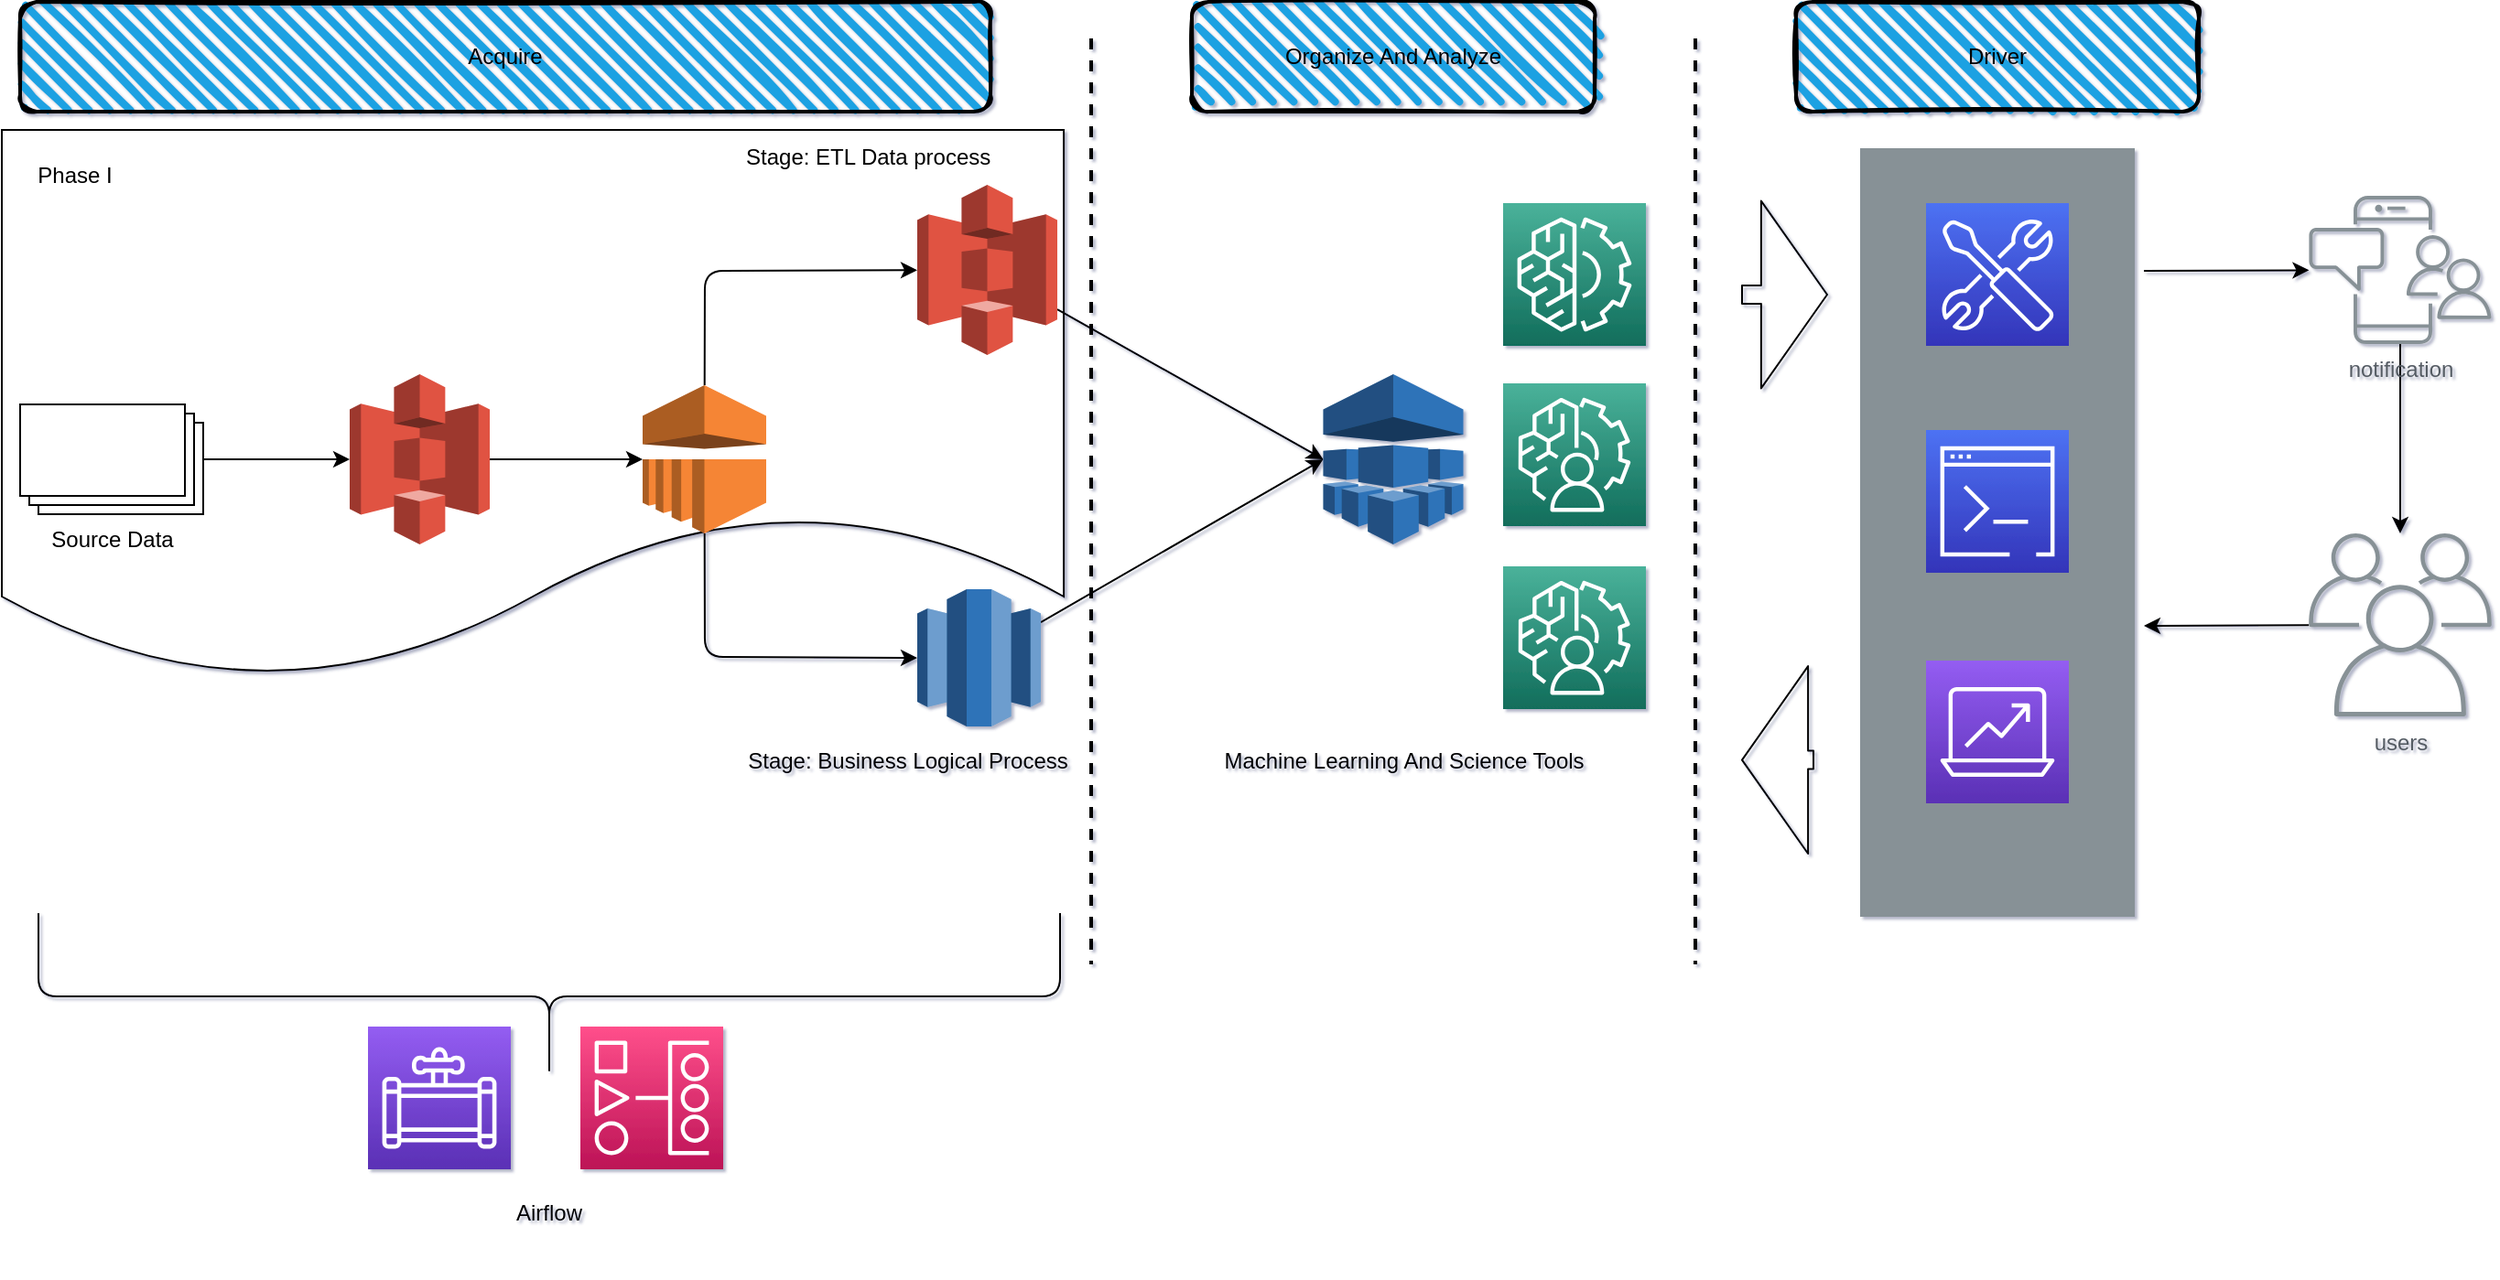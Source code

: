 <mxfile>
    <diagram id="jsE7G9Qx29pa8bv66jLu" name="Project Infra">
        <mxGraphModel dx="1755" dy="678" grid="0" gridSize="10" guides="1" tooltips="1" connect="0" arrows="1" fold="1" page="0" pageScale="1" pageWidth="827" pageHeight="1169" math="0" shadow="1">
            <root>
                <mxCell id="0"/>
                <mxCell id="1" parent="0"/>
                <mxCell id="45" value="" style="shape=document;whiteSpace=wrap;html=1;boundedLbl=1;fontColor=default;" parent="1" vertex="1">
                    <mxGeometry x="-756" y="119" width="580" height="300" as="geometry"/>
                </mxCell>
                <mxCell id="36" style="edgeStyle=none;html=1;fontColor=default;" parent="1" target="15" edge="1">
                    <mxGeometry relative="1" as="geometry">
                        <mxPoint x="414" y="196" as="sourcePoint"/>
                    </mxGeometry>
                </mxCell>
                <mxCell id="34" value="" style="whiteSpace=wrap;html=1;verticalAlign=top;fillColor=#879196;strokeColor=none;fontColor=default;sketch=0;gradientColor=none;dashed=0;fontStyle=0;" parent="1" vertex="1">
                    <mxGeometry x="259" y="129" width="150" height="420" as="geometry"/>
                </mxCell>
                <mxCell id="5" value="" style="edgeStyle=none;html=1;" parent="1" source="2" target="4" edge="1">
                    <mxGeometry relative="1" as="geometry"/>
                </mxCell>
                <mxCell id="2" value="Source Data" style="verticalLabelPosition=bottom;verticalAlign=top;html=1;shape=mxgraph.basic.layered_rect;dx=10;outlineConnect=0;" parent="1" vertex="1">
                    <mxGeometry x="-746" y="269" width="100" height="60" as="geometry"/>
                </mxCell>
                <mxCell id="7" value="" style="edgeStyle=none;html=1;" parent="1" source="4" target="6" edge="1">
                    <mxGeometry relative="1" as="geometry"/>
                </mxCell>
                <mxCell id="4" value="" style="outlineConnect=0;dashed=0;verticalLabelPosition=bottom;verticalAlign=top;align=center;html=1;shape=mxgraph.aws3.s3;fillColor=#E05243;gradientColor=none;" parent="1" vertex="1">
                    <mxGeometry x="-566" y="252.5" width="76.5" height="93" as="geometry"/>
                </mxCell>
                <mxCell id="9" value="" style="edgeStyle=none;html=1;" parent="1" source="6" target="8" edge="1">
                    <mxGeometry relative="1" as="geometry">
                        <Array as="points">
                            <mxPoint x="-372" y="196"/>
                        </Array>
                    </mxGeometry>
                </mxCell>
                <mxCell id="11" style="edgeStyle=none;html=1;entryX=0;entryY=0.5;entryDx=0;entryDy=0;entryPerimeter=0;" parent="1" source="6" target="10" edge="1">
                    <mxGeometry relative="1" as="geometry">
                        <Array as="points">
                            <mxPoint x="-372" y="407"/>
                        </Array>
                    </mxGeometry>
                </mxCell>
                <mxCell id="6" value="" style="outlineConnect=0;dashed=0;verticalLabelPosition=bottom;verticalAlign=top;align=center;html=1;shape=mxgraph.aws3.emr;fillColor=#F58534;gradientColor=none;" parent="1" vertex="1">
                    <mxGeometry x="-406" y="258.5" width="67.5" height="81" as="geometry"/>
                </mxCell>
                <mxCell id="17" style="edgeStyle=none;html=1;entryX=0;entryY=0.5;entryDx=0;entryDy=0;entryPerimeter=0;" parent="1" source="8" target="16" edge="1">
                    <mxGeometry relative="1" as="geometry"/>
                </mxCell>
                <mxCell id="8" value="" style="outlineConnect=0;dashed=0;verticalLabelPosition=bottom;verticalAlign=top;align=center;html=1;shape=mxgraph.aws3.s3;fillColor=#E05243;gradientColor=none;" parent="1" vertex="1">
                    <mxGeometry x="-256" y="149" width="76.5" height="93" as="geometry"/>
                </mxCell>
                <mxCell id="18" style="edgeStyle=none;html=1;entryX=0;entryY=0.5;entryDx=0;entryDy=0;entryPerimeter=0;" parent="1" source="10" target="16" edge="1">
                    <mxGeometry relative="1" as="geometry"/>
                </mxCell>
                <mxCell id="10" value="" style="outlineConnect=0;dashed=0;verticalLabelPosition=bottom;verticalAlign=top;align=center;html=1;shape=mxgraph.aws3.redshift;fillColor=#2E73B8;gradientColor=none;" parent="1" vertex="1">
                    <mxGeometry x="-256" y="370" width="67.5" height="75" as="geometry"/>
                </mxCell>
                <mxCell id="12" value="Stage:&amp;nbsp;Business Logical Process" style="text;html=1;strokeColor=none;fillColor=none;align=center;verticalAlign=middle;whiteSpace=wrap;rounded=0;" parent="1" vertex="1">
                    <mxGeometry x="-356" y="449" width="190" height="30" as="geometry"/>
                </mxCell>
                <mxCell id="13" value="Stage: ETL Data process&amp;nbsp;" style="text;html=1;strokeColor=none;fillColor=none;align=center;verticalAlign=middle;whiteSpace=wrap;rounded=0;" parent="1" vertex="1">
                    <mxGeometry x="-376" y="119" width="190" height="30" as="geometry"/>
                </mxCell>
                <mxCell id="35" value="" style="edgeStyle=none;html=1;" parent="1" source="14" edge="1">
                    <mxGeometry relative="1" as="geometry">
                        <mxPoint x="414" y="390" as="targetPoint"/>
                    </mxGeometry>
                </mxCell>
                <mxCell id="14" value="users" style="sketch=0;outlineConnect=0;gradientColor=none;fontColor=#545B64;strokeColor=none;fillColor=#879196;dashed=0;verticalLabelPosition=bottom;verticalAlign=top;align=center;html=1;fontSize=12;fontStyle=0;aspect=fixed;shape=mxgraph.aws4.illustration_users;pointerEvents=1" parent="1" vertex="1">
                    <mxGeometry x="504" y="339.5" width="100" height="100" as="geometry"/>
                </mxCell>
                <mxCell id="33" value="" style="edgeStyle=none;html=1;" parent="1" source="15" target="14" edge="1">
                    <mxGeometry relative="1" as="geometry"/>
                </mxCell>
                <mxCell id="15" value="notification" style="sketch=0;outlineConnect=0;gradientColor=none;fontColor=#545B64;strokeColor=none;fillColor=#879196;dashed=0;verticalLabelPosition=bottom;verticalAlign=top;align=center;html=1;fontSize=12;fontStyle=0;aspect=fixed;shape=mxgraph.aws4.illustration_notification;pointerEvents=1" parent="1" vertex="1">
                    <mxGeometry x="504" y="155" width="100" height="81" as="geometry"/>
                </mxCell>
                <mxCell id="16" value="" style="outlineConnect=0;dashed=0;verticalLabelPosition=bottom;verticalAlign=top;align=center;html=1;shape=mxgraph.aws3.machine_learning;fillColor=#2E73B8;gradientColor=none;" parent="1" vertex="1">
                    <mxGeometry x="-34.25" y="252.5" width="76.5" height="93" as="geometry"/>
                </mxCell>
                <mxCell id="19" value="Acquire" style="rounded=1;whiteSpace=wrap;html=1;strokeWidth=2;fillWeight=4;hachureGap=8;hachureAngle=45;fillColor=#1ba1e2;sketch=1;" parent="1" vertex="1">
                    <mxGeometry x="-746" y="49" width="530" height="60" as="geometry"/>
                </mxCell>
                <mxCell id="20" value="Organize And Analyze" style="rounded=1;whiteSpace=wrap;html=1;strokeWidth=2;fillWeight=4;hachureGap=8;hachureAngle=45;fillColor=#1ba1e2;sketch=1;" parent="1" vertex="1">
                    <mxGeometry x="-106" y="49" width="220" height="60" as="geometry"/>
                </mxCell>
                <mxCell id="22" value="" style="line;strokeWidth=2;direction=south;html=1;dashed=1;" parent="1" vertex="1">
                    <mxGeometry x="-166" y="69" width="10" height="506" as="geometry"/>
                </mxCell>
                <mxCell id="24" value="" style="line;strokeWidth=2;direction=south;html=1;dashed=1;" parent="1" vertex="1">
                    <mxGeometry x="164" y="69" width="10" height="506" as="geometry"/>
                </mxCell>
                <mxCell id="25" value="Driver" style="rounded=1;whiteSpace=wrap;html=1;strokeWidth=2;fillWeight=4;hachureGap=8;hachureAngle=45;fillColor=#1ba1e2;sketch=1;" parent="1" vertex="1">
                    <mxGeometry x="224" y="49" width="220" height="60" as="geometry"/>
                </mxCell>
                <mxCell id="26" value="" style="sketch=0;points=[[0,0,0],[0.25,0,0],[0.5,0,0],[0.75,0,0],[1,0,0],[0,1,0],[0.25,1,0],[0.5,1,0],[0.75,1,0],[1,1,0],[0,0.25,0],[0,0.5,0],[0,0.75,0],[1,0.25,0],[1,0.5,0],[1,0.75,0]];outlineConnect=0;fontColor=#232F3E;gradientColor=#4AB29A;gradientDirection=north;fillColor=#116D5B;strokeColor=#ffffff;dashed=0;verticalLabelPosition=bottom;verticalAlign=top;align=center;html=1;fontSize=12;fontStyle=0;aspect=fixed;shape=mxgraph.aws4.resourceIcon;resIcon=mxgraph.aws4.machine_learning;" parent="1" vertex="1">
                    <mxGeometry x="64" y="159" width="78" height="78" as="geometry"/>
                </mxCell>
                <mxCell id="27" value="" style="sketch=0;points=[[0,0,0],[0.25,0,0],[0.5,0,0],[0.75,0,0],[1,0,0],[0,1,0],[0.25,1,0],[0.5,1,0],[0.75,1,0],[1,1,0],[0,0.25,0],[0,0.5,0],[0,0.75,0],[1,0.25,0],[1,0.5,0],[1,0.75,0]];outlineConnect=0;fontColor=#232F3E;gradientColor=#4AB29A;gradientDirection=north;fillColor=#116D5B;strokeColor=#ffffff;dashed=0;verticalLabelPosition=bottom;verticalAlign=top;align=center;html=1;fontSize=12;fontStyle=0;aspect=fixed;shape=mxgraph.aws4.resourceIcon;resIcon=mxgraph.aws4.augmented_ai;" parent="1" vertex="1">
                    <mxGeometry x="64" y="257.5" width="78" height="78" as="geometry"/>
                </mxCell>
                <mxCell id="28" value="Machine Learning And Science Tools" style="text;html=1;strokeColor=none;fillColor=none;align=center;verticalAlign=middle;whiteSpace=wrap;rounded=0;" parent="1" vertex="1">
                    <mxGeometry x="-106" y="449" width="231.75" height="30" as="geometry"/>
                </mxCell>
                <mxCell id="29" value="" style="sketch=0;points=[[0,0,0],[0.25,0,0],[0.5,0,0],[0.75,0,0],[1,0,0],[0,1,0],[0.25,1,0],[0.5,1,0],[0.75,1,0],[1,1,0],[0,0.25,0],[0,0.5,0],[0,0.75,0],[1,0.25,0],[1,0.5,0],[1,0.75,0]];outlineConnect=0;fontColor=#232F3E;gradientColor=#4AB29A;gradientDirection=north;fillColor=#116D5B;strokeColor=#ffffff;dashed=0;verticalLabelPosition=bottom;verticalAlign=top;align=center;html=1;fontSize=12;fontStyle=0;aspect=fixed;shape=mxgraph.aws4.resourceIcon;resIcon=mxgraph.aws4.augmented_ai;" parent="1" vertex="1">
                    <mxGeometry x="64" y="357.5" width="78" height="78" as="geometry"/>
                </mxCell>
                <mxCell id="30" value="" style="sketch=0;points=[[0,0,0],[0.25,0,0],[0.5,0,0],[0.75,0,0],[1,0,0],[0,1,0],[0.25,1,0],[0.5,1,0],[0.75,1,0],[1,1,0],[0,0.25,0],[0,0.5,0],[0,0.75,0],[1,0.25,0],[1,0.5,0],[1,0.75,0]];outlineConnect=0;fontColor=#232F3E;gradientColor=#4D72F3;gradientDirection=north;fillColor=#3334B9;strokeColor=#ffffff;dashed=0;verticalLabelPosition=bottom;verticalAlign=top;align=center;html=1;fontSize=12;fontStyle=0;aspect=fixed;shape=mxgraph.aws4.resourceIcon;resIcon=mxgraph.aws4.developer_tools;" parent="1" vertex="1">
                    <mxGeometry x="295" y="159" width="78" height="78" as="geometry"/>
                </mxCell>
                <mxCell id="31" value="" style="sketch=0;points=[[0,0,0],[0.25,0,0],[0.5,0,0],[0.75,0,0],[1,0,0],[0,1,0],[0.25,1,0],[0.5,1,0],[0.75,1,0],[1,1,0],[0,0.25,0],[0,0.5,0],[0,0.75,0],[1,0.25,0],[1,0.5,0],[1,0.75,0]];outlineConnect=0;fontColor=#232F3E;gradientColor=#4D72F3;gradientDirection=north;fillColor=#3334B9;strokeColor=#ffffff;dashed=0;verticalLabelPosition=bottom;verticalAlign=top;align=center;html=1;fontSize=12;fontStyle=0;aspect=fixed;shape=mxgraph.aws4.resourceIcon;resIcon=mxgraph.aws4.command_line_interface;" parent="1" vertex="1">
                    <mxGeometry x="295" y="283" width="78" height="78" as="geometry"/>
                </mxCell>
                <mxCell id="32" value="" style="sketch=0;points=[[0,0,0],[0.25,0,0],[0.5,0,0],[0.75,0,0],[1,0,0],[0,1,0],[0.25,1,0],[0.5,1,0],[0.75,1,0],[1,1,0],[0,0.25,0],[0,0.5,0],[0,0.75,0],[1,0.25,0],[1,0.5,0],[1,0.75,0]];outlineConnect=0;fontColor=#232F3E;gradientColor=#945DF2;gradientDirection=north;fillColor=#5A30B5;strokeColor=#ffffff;dashed=0;verticalLabelPosition=bottom;verticalAlign=top;align=center;html=1;fontSize=12;fontStyle=0;aspect=fixed;shape=mxgraph.aws4.resourceIcon;resIcon=mxgraph.aws4.analytics;" parent="1" vertex="1">
                    <mxGeometry x="295" y="409" width="78" height="78" as="geometry"/>
                </mxCell>
                <mxCell id="39" value="" style="shape=flexArrow;endArrow=classic;html=1;fontColor=default;endWidth=91.429;endSize=11.686;" parent="1" edge="1">
                    <mxGeometry width="50" height="50" relative="1" as="geometry">
                        <mxPoint x="194" y="209" as="sourcePoint"/>
                        <mxPoint x="241.5" y="209" as="targetPoint"/>
                    </mxGeometry>
                </mxCell>
                <mxCell id="40" value="" style="shape=flexArrow;endArrow=classic;html=1;fontColor=default;endWidth=91.429;endSize=11.686;" parent="1" edge="1">
                    <mxGeometry width="50" height="50" relative="1" as="geometry">
                        <mxPoint x="234" y="463.29" as="sourcePoint"/>
                        <mxPoint x="194" y="463.29" as="targetPoint"/>
                    </mxGeometry>
                </mxCell>
                <mxCell id="41" value="" style="shape=curlyBracket;whiteSpace=wrap;html=1;rounded=1;flipH=1;fontColor=default;rotation=90;" parent="1" vertex="1">
                    <mxGeometry x="-502.5" y="313.5" width="91" height="558" as="geometry"/>
                </mxCell>
                <mxCell id="42" value="" style="sketch=0;points=[[0,0,0],[0.25,0,0],[0.5,0,0],[0.75,0,0],[1,0,0],[0,1,0],[0.25,1,0],[0.5,1,0],[0.75,1,0],[1,1,0],[0,0.25,0],[0,0.5,0],[0,0.75,0],[1,0.25,0],[1,0.5,0],[1,0.75,0]];outlineConnect=0;fontColor=#232F3E;gradientColor=#945DF2;gradientDirection=north;fillColor=#5A30B5;strokeColor=#ffffff;dashed=0;verticalLabelPosition=bottom;verticalAlign=top;align=center;html=1;fontSize=12;fontStyle=0;aspect=fixed;shape=mxgraph.aws4.resourceIcon;resIcon=mxgraph.aws4.data_pipeline;" parent="1" vertex="1">
                    <mxGeometry x="-556" y="609" width="78" height="78" as="geometry"/>
                </mxCell>
                <mxCell id="43" value="Airflow" style="text;html=1;strokeColor=none;fillColor=none;align=center;verticalAlign=middle;whiteSpace=wrap;rounded=0;fontColor=default;" parent="1" vertex="1">
                    <mxGeometry x="-521" y="679" width="128" height="64" as="geometry"/>
                </mxCell>
                <mxCell id="46" value="Phase I" style="text;html=1;strokeColor=none;fillColor=none;align=center;verticalAlign=middle;whiteSpace=wrap;rounded=0;fontColor=default;" parent="1" vertex="1">
                    <mxGeometry x="-746" y="129" width="60" height="30" as="geometry"/>
                </mxCell>
                <mxCell id="48" value="" style="sketch=0;points=[[0,0,0],[0.25,0,0],[0.5,0,0],[0.75,0,0],[1,0,0],[0,1,0],[0.25,1,0],[0.5,1,0],[0.75,1,0],[1,1,0],[0,0.25,0],[0,0.5,0],[0,0.75,0],[1,0.25,0],[1,0.5,0],[1,0.75,0]];outlineConnect=0;fontColor=#232F3E;gradientColor=#FF4F8B;gradientDirection=north;fillColor=#BC1356;strokeColor=#ffffff;dashed=0;verticalLabelPosition=bottom;verticalAlign=top;align=center;html=1;fontSize=12;fontStyle=0;aspect=fixed;shape=mxgraph.aws4.resourceIcon;resIcon=mxgraph.aws4.managed_workflows_for_apache_airflow;" parent="1" vertex="1">
                    <mxGeometry x="-440" y="609" width="78" height="78" as="geometry"/>
                </mxCell>
            </root>
        </mxGraphModel>
    </diagram>
    <diagram id="f4WSijD0q-II5ZocEyq7" name="Page-2">
        <mxGraphModel dx="1426" dy="678" grid="1" gridSize="10" guides="1" tooltips="1" connect="1" arrows="1" fold="1" page="1" pageScale="1" pageWidth="827" pageHeight="1169" math="0" shadow="0">
            <root>
                <mxCell id="FNuMYCYbqxJeBiBKoar2-0"/>
                <mxCell id="FNuMYCYbqxJeBiBKoar2-1" parent="FNuMYCYbqxJeBiBKoar2-0"/>
                <mxCell id="FNuMYCYbqxJeBiBKoar2-4" value="" style="edgeStyle=none;html=1;" edge="1" parent="FNuMYCYbqxJeBiBKoar2-1" source="FNuMYCYbqxJeBiBKoar2-2" target="FNuMYCYbqxJeBiBKoar2-3">
                    <mxGeometry relative="1" as="geometry"/>
                </mxCell>
                <mxCell id="FNuMYCYbqxJeBiBKoar2-2" value="AWS Redshift&lt;br&gt;(Business Logic)" style="rounded=1;whiteSpace=wrap;html=1;" vertex="1" parent="FNuMYCYbqxJeBiBKoar2-1">
                    <mxGeometry x="90" y="240" width="120" height="60" as="geometry"/>
                </mxCell>
                <mxCell id="FNuMYCYbqxJeBiBKoar2-6" value="" style="edgeStyle=none;html=1;" edge="1" parent="FNuMYCYbqxJeBiBKoar2-1" source="FNuMYCYbqxJeBiBKoar2-3" target="FNuMYCYbqxJeBiBKoar2-5">
                    <mxGeometry relative="1" as="geometry"/>
                </mxCell>
                <mxCell id="FNuMYCYbqxJeBiBKoar2-3" value="For Query Logic" style="whiteSpace=wrap;html=1;rounded=1;" vertex="1" parent="FNuMYCYbqxJeBiBKoar2-1">
                    <mxGeometry x="290" y="240" width="120" height="60" as="geometry"/>
                </mxCell>
                <mxCell id="FNuMYCYbqxJeBiBKoar2-5" value="NoSQL DataBase(Cassandra)" style="whiteSpace=wrap;html=1;rounded=1;" vertex="1" parent="FNuMYCYbqxJeBiBKoar2-1">
                    <mxGeometry x="490" y="240" width="120" height="60" as="geometry"/>
                </mxCell>
            </root>
        </mxGraphModel>
    </diagram>
</mxfile>